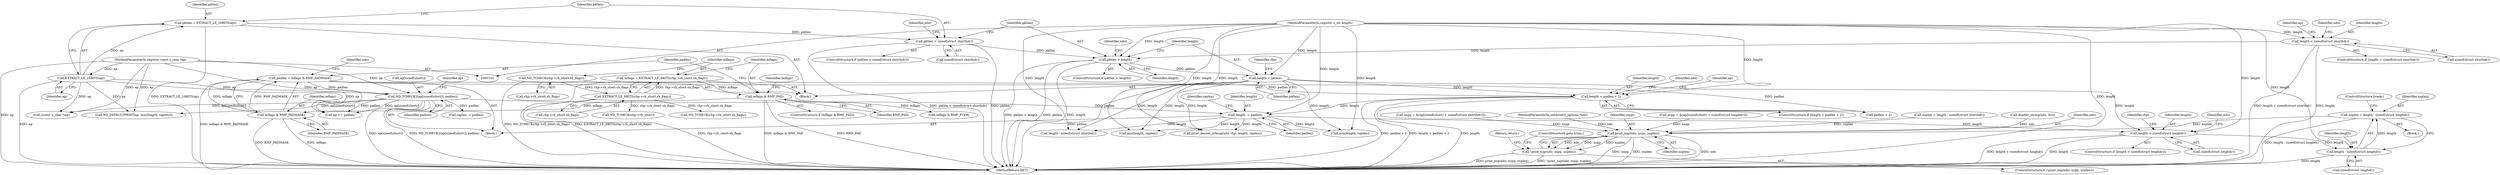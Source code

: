 digraph "0_tcpdump_c6e0531b5def26ecf912e8de6ade86cbdaed3751@integer" {
"1000356" [label="(Call,nsplen = length - sizeof(struct longhdr))"];
"1000358" [label="(Call,length - sizeof(struct longhdr))"];
"1000298" [label="(Call,length < sizeof(struct longhdr))"];
"1000163" [label="(Call,length = pktlen)"];
"1000152" [label="(Call,pktlen > length)"];
"1000139" [label="(Call,pktlen < sizeof(struct shorthdr))"];
"1000134" [label="(Call,pktlen = EXTRACT_LE_16BITS(ap))"];
"1000136" [label="(Call,EXTRACT_LE_16BITS(ap))"];
"1000104" [label="(MethodParameterIn,register const u_char *ap)"];
"1000117" [label="(Call,length < sizeof(struct shorthdr))"];
"1000105" [label="(MethodParameterIn,register u_int length)"];
"1000233" [label="(Call,length -= padlen)"];
"1000224" [label="(Call,ND_TCHECK2(ap[sizeof(short)], padlen))"];
"1000195" [label="(Call,padlen = mflags & RMF_PADMASK)"];
"1000197" [label="(Call,mflags & RMF_PADMASK)"];
"1000190" [label="(Call,mflags & RMF_PAD)"];
"1000181" [label="(Call,mflags = EXTRACT_LE_8BITS(rhp->rh_short.sh_flags))"];
"1000183" [label="(Call,EXTRACT_LE_8BITS(rhp->rh_short.sh_flags))"];
"1000175" [label="(Call,ND_TCHECK(rhp->rh_short.sh_flags))"];
"1000211" [label="(Call,length < padlen + 2)"];
"1000477" [label="(Call,print_nsp(ndo, nspp, nsplen))"];
"1000476" [label="(Call,!print_nsp(ndo, nspp, nsplen))"];
"1000192" [label="(Identifier,RMF_PAD)"];
"1000183" [label="(Call,EXTRACT_LE_8BITS(rhp->rh_short.sh_flags))"];
"1000175" [label="(Call,ND_TCHECK(rhp->rh_short.sh_flags))"];
"1000146" [label="(Identifier,ndo)"];
"1000346" [label="(Call,nspp = &(ap[sizeof(short) + sizeof(struct longhdr)]))"];
"1000406" [label="(Call,nsplen = length - sizeof(struct shorthdr))"];
"1000436" [label="(Call,dnaddr_string(ndo, dst))"];
"1000151" [label="(ControlStructure,if (pktlen > length))"];
"1000165" [label="(Identifier,pktlen)"];
"1000213" [label="(Call,padlen + 2)"];
"1000202" [label="(Identifier,ndo)"];
"1000107" [label="(Block,)"];
"1000263" [label="(Call,mflags & RMF_FVER)"];
"1000224" [label="(Call,ND_TCHECK2(ap[sizeof(short)], padlen))"];
"1000117" [label="(Call,length < sizeof(struct shorthdr))"];
"1000176" [label="(Call,rhp->rh_short.sh_flags)"];
"1000359" [label="(Identifier,length)"];
"1000139" [label="(Call,pktlen < sizeof(struct shorthdr))"];
"1000196" [label="(Identifier,padlen)"];
"1000271" [label="(Call,ND_DEFAULTPRINT(ap, min(length, caplen)))"];
"1000124" [label="(Identifier,ndo)"];
"1000360" [label="(Call,sizeof(struct longhdr))"];
"1000158" [label="(Identifier,ndo)"];
"1000295" [label="(Block,)"];
"1000199" [label="(Identifier,RMF_PADMASK)"];
"1000264" [label="(Identifier,mflags)"];
"1000408" [label="(Call,length - sizeof(struct shorthdr))"];
"1000212" [label="(Identifier,length)"];
"1000190" [label="(Call,mflags & RMF_PAD)"];
"1000477" [label="(Call,print_nsp(ndo, nspp, nsplen))"];
"1000197" [label="(Call,mflags & RMF_PADMASK)"];
"1000491" [label="(MethodReturn,RET)"];
"1000118" [label="(Identifier,length)"];
"1000312" [label="(Identifier,rhp)"];
"1000235" [label="(Identifier,padlen)"];
"1000478" [label="(Identifier,ndo)"];
"1000104" [label="(MethodParameterIn,register const u_char *ap)"];
"1000231" [label="(Identifier,ap)"];
"1000140" [label="(Identifier,pktlen)"];
"1000237" [label="(Identifier,caplen)"];
"1000137" [label="(Identifier,ap)"];
"1000116" [label="(ControlStructure,if (length < sizeof(struct shorthdr)))"];
"1000230" [label="(Call,ap += padlen)"];
"1000396" [label="(Call,nspp = &(ap[sizeof(short) + sizeof(struct shorthdr)]))"];
"1000229" [label="(Identifier,padlen)"];
"1000103" [label="(MethodParameterIn,netdissect_options *ndo)"];
"1000475" [label="(ControlStructure,if (!print_nsp(ndo, nspp, nsplen)))"];
"1000273" [label="(Call,min(length, caplen))"];
"1000479" [label="(Identifier,nspp)"];
"1000480" [label="(Identifier,nsplen)"];
"1000210" [label="(ControlStructure,if (length < padlen + 2))"];
"1000419" [label="(Call,(const u_char *)ap)"];
"1000193" [label="(Block,)"];
"1000182" [label="(Identifier,mflags)"];
"1000219" [label="(Identifier,ndo)"];
"1000138" [label="(ControlStructure,if (pktlen < sizeof(struct shorthdr)))"];
"1000141" [label="(Call,sizeof(struct shorthdr))"];
"1000195" [label="(Call,padlen = mflags & RMF_PADMASK)"];
"1000191" [label="(Identifier,mflags)"];
"1000476" [label="(Call,!print_nsp(ndo, nspp, nsplen))"];
"1000482" [label="(Return,return;)"];
"1000233" [label="(Call,length -= padlen)"];
"1000135" [label="(Identifier,pktlen)"];
"1000105" [label="(MethodParameterIn,register u_int length)"];
"1000357" [label="(Identifier,nsplen)"];
"1000299" [label="(Identifier,length)"];
"1000297" [label="(ControlStructure,if (length < sizeof(struct longhdr)))"];
"1000236" [label="(Call,caplen -= padlen)"];
"1000131" [label="(Identifier,ap)"];
"1000481" [label="(ControlStructure,goto trunc;)"];
"1000154" [label="(Identifier,length)"];
"1000225" [label="(Call,ap[sizeof(short)])"];
"1000298" [label="(Call,length < sizeof(struct longhdr))"];
"1000198" [label="(Identifier,mflags)"];
"1000163" [label="(Call,length = pktlen)"];
"1000422" [label="(Call,min(length, caplen))"];
"1000211" [label="(Call,length < padlen + 2)"];
"1000364" [label="(Call,ND_TCHECK(rhp->rh_short))"];
"1000234" [label="(Identifier,length)"];
"1000226" [label="(Identifier,ap)"];
"1000181" [label="(Call,mflags = EXTRACT_LE_8BITS(rhp->rh_short.sh_flags))"];
"1000134" [label="(Call,pktlen = EXTRACT_LE_16BITS(ap))"];
"1000284" [label="(Call,print_decnet_ctlmsg(ndo, rhp, length, caplen))"];
"1000362" [label="(ControlStructure,break;)"];
"1000189" [label="(ControlStructure,if (mflags & RMF_PAD))"];
"1000152" [label="(Call,pktlen > length)"];
"1000153" [label="(Identifier,pktlen)"];
"1000358" [label="(Call,length - sizeof(struct longhdr))"];
"1000136" [label="(Call,EXTRACT_LE_16BITS(ap))"];
"1000164" [label="(Identifier,length)"];
"1000300" [label="(Call,sizeof(struct longhdr))"];
"1000305" [label="(Identifier,ndo)"];
"1000119" [label="(Call,sizeof(struct shorthdr))"];
"1000248" [label="(Call,ND_TCHECK(rhp->rh_short.sh_flags))"];
"1000356" [label="(Call,nsplen = length - sizeof(struct longhdr))"];
"1000167" [label="(Identifier,rhp)"];
"1000184" [label="(Call,rhp->rh_short.sh_flags)"];
"1000356" -> "1000295"  [label="AST: "];
"1000356" -> "1000358"  [label="CFG: "];
"1000357" -> "1000356"  [label="AST: "];
"1000358" -> "1000356"  [label="AST: "];
"1000362" -> "1000356"  [label="CFG: "];
"1000356" -> "1000491"  [label="DDG: length - sizeof(struct longhdr)"];
"1000358" -> "1000356"  [label="DDG: length"];
"1000356" -> "1000477"  [label="DDG: nsplen"];
"1000358" -> "1000360"  [label="CFG: "];
"1000359" -> "1000358"  [label="AST: "];
"1000360" -> "1000358"  [label="AST: "];
"1000358" -> "1000491"  [label="DDG: length"];
"1000298" -> "1000358"  [label="DDG: length"];
"1000105" -> "1000358"  [label="DDG: length"];
"1000298" -> "1000297"  [label="AST: "];
"1000298" -> "1000300"  [label="CFG: "];
"1000299" -> "1000298"  [label="AST: "];
"1000300" -> "1000298"  [label="AST: "];
"1000305" -> "1000298"  [label="CFG: "];
"1000312" -> "1000298"  [label="CFG: "];
"1000298" -> "1000491"  [label="DDG: length < sizeof(struct longhdr)"];
"1000298" -> "1000491"  [label="DDG: length"];
"1000163" -> "1000298"  [label="DDG: length"];
"1000233" -> "1000298"  [label="DDG: length"];
"1000105" -> "1000298"  [label="DDG: length"];
"1000163" -> "1000107"  [label="AST: "];
"1000163" -> "1000165"  [label="CFG: "];
"1000164" -> "1000163"  [label="AST: "];
"1000165" -> "1000163"  [label="AST: "];
"1000167" -> "1000163"  [label="CFG: "];
"1000163" -> "1000491"  [label="DDG: pktlen"];
"1000152" -> "1000163"  [label="DDG: pktlen"];
"1000105" -> "1000163"  [label="DDG: length"];
"1000163" -> "1000211"  [label="DDG: length"];
"1000163" -> "1000273"  [label="DDG: length"];
"1000163" -> "1000284"  [label="DDG: length"];
"1000163" -> "1000408"  [label="DDG: length"];
"1000163" -> "1000422"  [label="DDG: length"];
"1000152" -> "1000151"  [label="AST: "];
"1000152" -> "1000154"  [label="CFG: "];
"1000153" -> "1000152"  [label="AST: "];
"1000154" -> "1000152"  [label="AST: "];
"1000158" -> "1000152"  [label="CFG: "];
"1000164" -> "1000152"  [label="CFG: "];
"1000152" -> "1000491"  [label="DDG: pktlen > length"];
"1000152" -> "1000491"  [label="DDG: pktlen"];
"1000152" -> "1000491"  [label="DDG: length"];
"1000139" -> "1000152"  [label="DDG: pktlen"];
"1000117" -> "1000152"  [label="DDG: length"];
"1000105" -> "1000152"  [label="DDG: length"];
"1000139" -> "1000138"  [label="AST: "];
"1000139" -> "1000141"  [label="CFG: "];
"1000140" -> "1000139"  [label="AST: "];
"1000141" -> "1000139"  [label="AST: "];
"1000146" -> "1000139"  [label="CFG: "];
"1000153" -> "1000139"  [label="CFG: "];
"1000139" -> "1000491"  [label="DDG: pktlen < sizeof(struct shorthdr)"];
"1000139" -> "1000491"  [label="DDG: pktlen"];
"1000134" -> "1000139"  [label="DDG: pktlen"];
"1000134" -> "1000107"  [label="AST: "];
"1000134" -> "1000136"  [label="CFG: "];
"1000135" -> "1000134"  [label="AST: "];
"1000136" -> "1000134"  [label="AST: "];
"1000140" -> "1000134"  [label="CFG: "];
"1000134" -> "1000491"  [label="DDG: EXTRACT_LE_16BITS(ap)"];
"1000136" -> "1000134"  [label="DDG: ap"];
"1000136" -> "1000137"  [label="CFG: "];
"1000137" -> "1000136"  [label="AST: "];
"1000136" -> "1000491"  [label="DDG: ap"];
"1000104" -> "1000136"  [label="DDG: ap"];
"1000136" -> "1000224"  [label="DDG: ap"];
"1000136" -> "1000230"  [label="DDG: ap"];
"1000136" -> "1000271"  [label="DDG: ap"];
"1000136" -> "1000419"  [label="DDG: ap"];
"1000104" -> "1000102"  [label="AST: "];
"1000104" -> "1000491"  [label="DDG: ap"];
"1000104" -> "1000224"  [label="DDG: ap"];
"1000104" -> "1000230"  [label="DDG: ap"];
"1000104" -> "1000271"  [label="DDG: ap"];
"1000104" -> "1000419"  [label="DDG: ap"];
"1000117" -> "1000116"  [label="AST: "];
"1000117" -> "1000119"  [label="CFG: "];
"1000118" -> "1000117"  [label="AST: "];
"1000119" -> "1000117"  [label="AST: "];
"1000124" -> "1000117"  [label="CFG: "];
"1000131" -> "1000117"  [label="CFG: "];
"1000117" -> "1000491"  [label="DDG: length < sizeof(struct shorthdr)"];
"1000117" -> "1000491"  [label="DDG: length"];
"1000105" -> "1000117"  [label="DDG: length"];
"1000105" -> "1000102"  [label="AST: "];
"1000105" -> "1000491"  [label="DDG: length"];
"1000105" -> "1000211"  [label="DDG: length"];
"1000105" -> "1000233"  [label="DDG: length"];
"1000105" -> "1000273"  [label="DDG: length"];
"1000105" -> "1000284"  [label="DDG: length"];
"1000105" -> "1000408"  [label="DDG: length"];
"1000105" -> "1000422"  [label="DDG: length"];
"1000233" -> "1000193"  [label="AST: "];
"1000233" -> "1000235"  [label="CFG: "];
"1000234" -> "1000233"  [label="AST: "];
"1000235" -> "1000233"  [label="AST: "];
"1000237" -> "1000233"  [label="CFG: "];
"1000224" -> "1000233"  [label="DDG: padlen"];
"1000211" -> "1000233"  [label="DDG: length"];
"1000233" -> "1000273"  [label="DDG: length"];
"1000233" -> "1000284"  [label="DDG: length"];
"1000233" -> "1000408"  [label="DDG: length"];
"1000233" -> "1000422"  [label="DDG: length"];
"1000224" -> "1000193"  [label="AST: "];
"1000224" -> "1000229"  [label="CFG: "];
"1000225" -> "1000224"  [label="AST: "];
"1000229" -> "1000224"  [label="AST: "];
"1000231" -> "1000224"  [label="CFG: "];
"1000224" -> "1000491"  [label="DDG: ap[sizeof(short)]"];
"1000224" -> "1000491"  [label="DDG: ND_TCHECK2(ap[sizeof(short)], padlen)"];
"1000195" -> "1000224"  [label="DDG: padlen"];
"1000224" -> "1000230"  [label="DDG: padlen"];
"1000224" -> "1000230"  [label="DDG: ap[sizeof(short)]"];
"1000224" -> "1000236"  [label="DDG: padlen"];
"1000224" -> "1000271"  [label="DDG: ap[sizeof(short)]"];
"1000224" -> "1000419"  [label="DDG: ap[sizeof(short)]"];
"1000195" -> "1000193"  [label="AST: "];
"1000195" -> "1000197"  [label="CFG: "];
"1000196" -> "1000195"  [label="AST: "];
"1000197" -> "1000195"  [label="AST: "];
"1000202" -> "1000195"  [label="CFG: "];
"1000195" -> "1000491"  [label="DDG: mflags & RMF_PADMASK"];
"1000197" -> "1000195"  [label="DDG: mflags"];
"1000197" -> "1000195"  [label="DDG: RMF_PADMASK"];
"1000195" -> "1000211"  [label="DDG: padlen"];
"1000195" -> "1000213"  [label="DDG: padlen"];
"1000197" -> "1000199"  [label="CFG: "];
"1000198" -> "1000197"  [label="AST: "];
"1000199" -> "1000197"  [label="AST: "];
"1000197" -> "1000491"  [label="DDG: RMF_PADMASK"];
"1000197" -> "1000491"  [label="DDG: mflags"];
"1000190" -> "1000197"  [label="DDG: mflags"];
"1000190" -> "1000189"  [label="AST: "];
"1000190" -> "1000192"  [label="CFG: "];
"1000191" -> "1000190"  [label="AST: "];
"1000192" -> "1000190"  [label="AST: "];
"1000196" -> "1000190"  [label="CFG: "];
"1000264" -> "1000190"  [label="CFG: "];
"1000190" -> "1000491"  [label="DDG: mflags & RMF_PAD"];
"1000190" -> "1000491"  [label="DDG: RMF_PAD"];
"1000181" -> "1000190"  [label="DDG: mflags"];
"1000190" -> "1000263"  [label="DDG: mflags"];
"1000181" -> "1000107"  [label="AST: "];
"1000181" -> "1000183"  [label="CFG: "];
"1000182" -> "1000181"  [label="AST: "];
"1000183" -> "1000181"  [label="AST: "];
"1000191" -> "1000181"  [label="CFG: "];
"1000181" -> "1000491"  [label="DDG: EXTRACT_LE_8BITS(rhp->rh_short.sh_flags)"];
"1000183" -> "1000181"  [label="DDG: rhp->rh_short.sh_flags"];
"1000183" -> "1000184"  [label="CFG: "];
"1000184" -> "1000183"  [label="AST: "];
"1000183" -> "1000491"  [label="DDG: rhp->rh_short.sh_flags"];
"1000175" -> "1000183"  [label="DDG: rhp->rh_short.sh_flags"];
"1000183" -> "1000248"  [label="DDG: rhp->rh_short.sh_flags"];
"1000183" -> "1000364"  [label="DDG: rhp->rh_short.sh_flags"];
"1000175" -> "1000107"  [label="AST: "];
"1000175" -> "1000176"  [label="CFG: "];
"1000176" -> "1000175"  [label="AST: "];
"1000182" -> "1000175"  [label="CFG: "];
"1000175" -> "1000491"  [label="DDG: ND_TCHECK(rhp->rh_short.sh_flags)"];
"1000211" -> "1000210"  [label="AST: "];
"1000211" -> "1000213"  [label="CFG: "];
"1000212" -> "1000211"  [label="AST: "];
"1000213" -> "1000211"  [label="AST: "];
"1000219" -> "1000211"  [label="CFG: "];
"1000226" -> "1000211"  [label="CFG: "];
"1000211" -> "1000491"  [label="DDG: length"];
"1000211" -> "1000491"  [label="DDG: padlen + 2"];
"1000211" -> "1000491"  [label="DDG: length < padlen + 2"];
"1000477" -> "1000476"  [label="AST: "];
"1000477" -> "1000480"  [label="CFG: "];
"1000478" -> "1000477"  [label="AST: "];
"1000479" -> "1000477"  [label="AST: "];
"1000480" -> "1000477"  [label="AST: "];
"1000476" -> "1000477"  [label="CFG: "];
"1000477" -> "1000491"  [label="DDG: nspp"];
"1000477" -> "1000491"  [label="DDG: nsplen"];
"1000477" -> "1000491"  [label="DDG: ndo"];
"1000477" -> "1000476"  [label="DDG: ndo"];
"1000477" -> "1000476"  [label="DDG: nspp"];
"1000477" -> "1000476"  [label="DDG: nsplen"];
"1000436" -> "1000477"  [label="DDG: ndo"];
"1000103" -> "1000477"  [label="DDG: ndo"];
"1000396" -> "1000477"  [label="DDG: nspp"];
"1000346" -> "1000477"  [label="DDG: nspp"];
"1000406" -> "1000477"  [label="DDG: nsplen"];
"1000476" -> "1000475"  [label="AST: "];
"1000481" -> "1000476"  [label="CFG: "];
"1000482" -> "1000476"  [label="CFG: "];
"1000476" -> "1000491"  [label="DDG: !print_nsp(ndo, nspp, nsplen)"];
"1000476" -> "1000491"  [label="DDG: print_nsp(ndo, nspp, nsplen)"];
}
